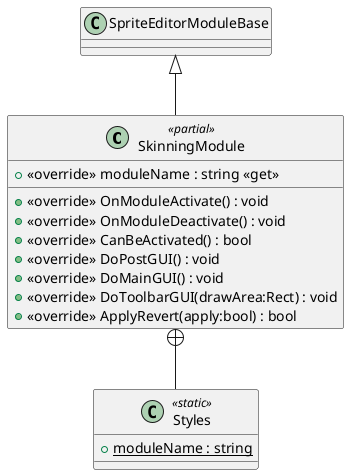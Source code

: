 @startuml
class SkinningModule <<partial>> {
    + <<override>> moduleName : string <<get>>
    + <<override>> OnModuleActivate() : void
    + <<override>> OnModuleDeactivate() : void
    + <<override>> CanBeActivated() : bool
    + <<override>> DoPostGUI() : void
    + <<override>> DoMainGUI() : void
    + <<override>> DoToolbarGUI(drawArea:Rect) : void
    + <<override>> ApplyRevert(apply:bool) : bool
}
class Styles <<static>> {
    + {static} moduleName : string
}
SpriteEditorModuleBase <|-- SkinningModule
SkinningModule +-- Styles
@enduml
